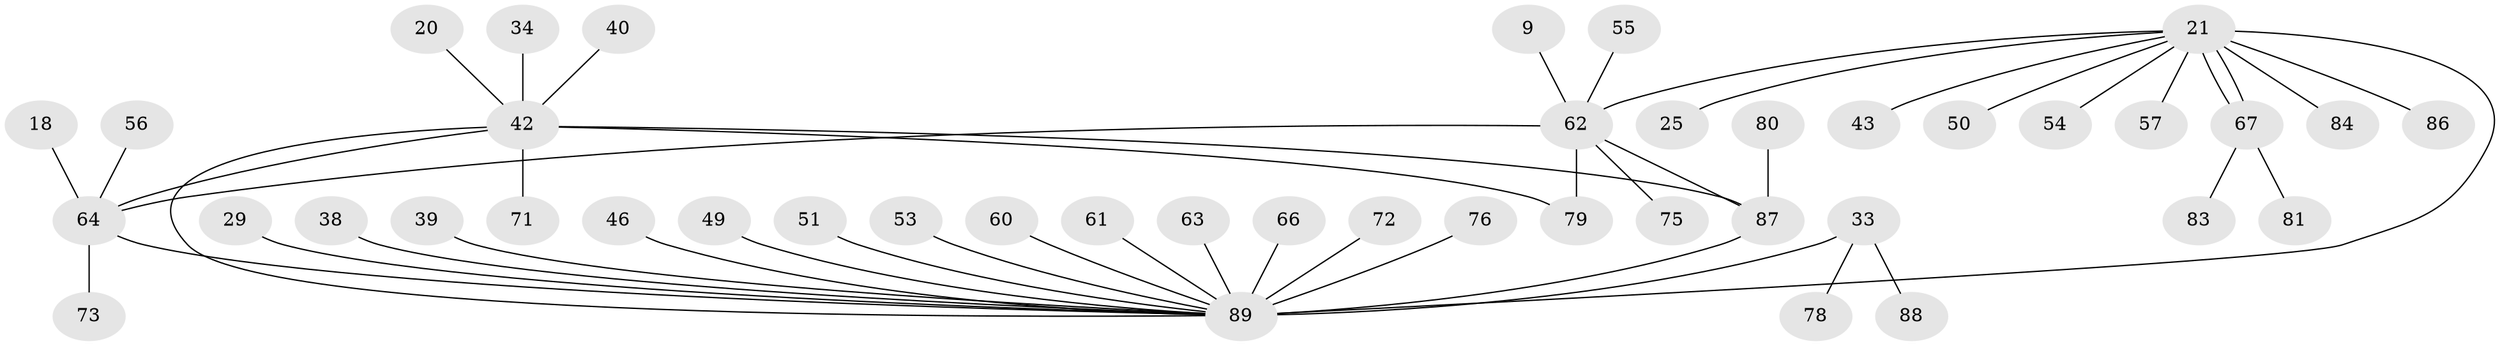 // original degree distribution, {10: 0.011235955056179775, 6: 0.011235955056179775, 7: 0.02247191011235955, 14: 0.011235955056179775, 9: 0.033707865168539325, 2: 0.1797752808988764, 1: 0.5168539325842697, 4: 0.0449438202247191, 3: 0.1348314606741573, 5: 0.033707865168539325}
// Generated by graph-tools (version 1.1) at 2025/46/03/09/25 04:46:58]
// undirected, 44 vertices, 49 edges
graph export_dot {
graph [start="1"]
  node [color=gray90,style=filled];
  9;
  18;
  20;
  21 [super="+3"];
  25 [super="+14"];
  29;
  33 [super="+28"];
  34;
  38;
  39;
  40;
  42 [super="+13"];
  43 [super="+32"];
  46;
  49;
  50;
  51;
  53;
  54;
  55;
  56 [super="+12+52"];
  57;
  60;
  61 [super="+48"];
  62 [super="+27+30+1"];
  63;
  64 [super="+2+17"];
  66;
  67;
  71 [super="+36"];
  72;
  73;
  75;
  76;
  78;
  79 [super="+16"];
  80;
  81;
  83;
  84 [super="+74"];
  86;
  87 [super="+6+85+82"];
  88;
  89 [super="+41+37+68+15+77+69+5"];
  9 -- 62;
  18 -- 64;
  20 -- 42;
  21 -- 54;
  21 -- 57;
  21 -- 67 [weight=2];
  21 -- 67;
  21 -- 86;
  21 -- 50;
  21 -- 89 [weight=2];
  21 -- 25;
  21 -- 43;
  21 -- 62 [weight=2];
  21 -- 84;
  29 -- 89;
  33 -- 88;
  33 -- 78;
  33 -- 89 [weight=4];
  34 -- 42;
  38 -- 89;
  39 -- 89;
  40 -- 42;
  42 -- 64 [weight=2];
  42 -- 87 [weight=2];
  42 -- 79;
  42 -- 71;
  42 -- 89;
  46 -- 89;
  49 -- 89;
  51 -- 89;
  53 -- 89;
  55 -- 62;
  56 -- 64;
  60 -- 89;
  61 -- 89;
  62 -- 87 [weight=2];
  62 -- 64 [weight=2];
  62 -- 75;
  62 -- 79;
  63 -- 89;
  64 -- 73;
  64 -- 89;
  66 -- 89;
  67 -- 81;
  67 -- 83;
  72 -- 89;
  76 -- 89;
  80 -- 87;
  87 -- 89 [weight=3];
}

